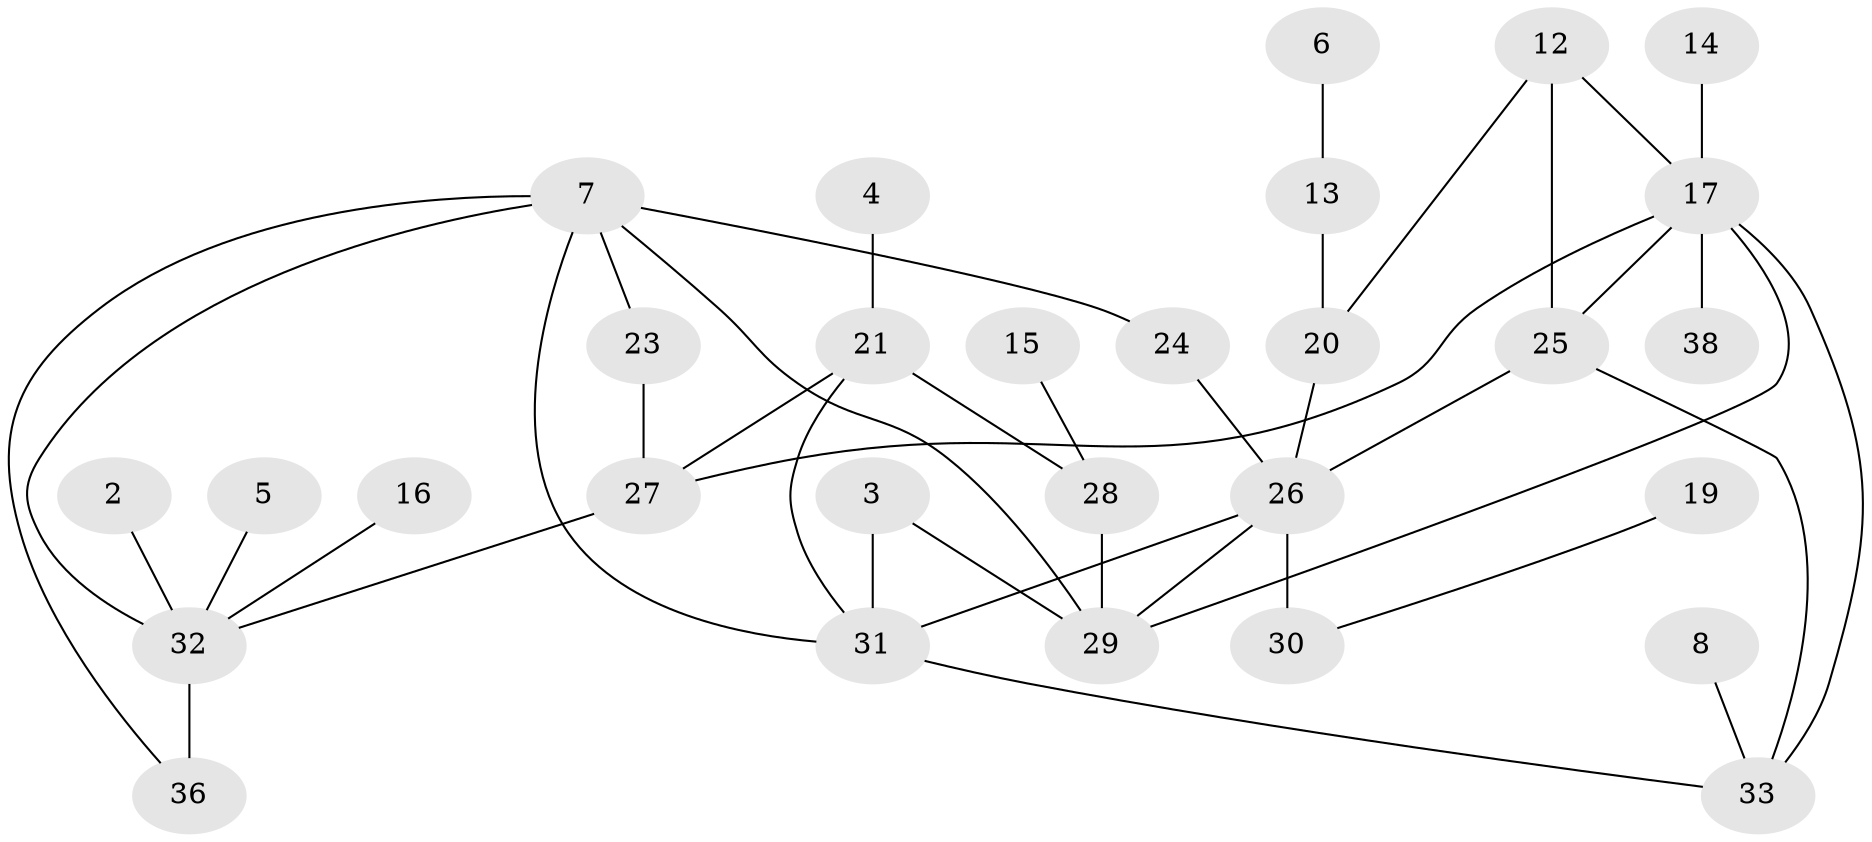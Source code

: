 // original degree distribution, {1: 0.20512820512820512, 0: 0.11538461538461539, 2: 0.3333333333333333, 3: 0.20512820512820512, 4: 0.07692307692307693, 6: 0.038461538461538464, 5: 0.02564102564102564}
// Generated by graph-tools (version 1.1) at 2025/25/03/09/25 03:25:12]
// undirected, 29 vertices, 41 edges
graph export_dot {
graph [start="1"]
  node [color=gray90,style=filled];
  2;
  3;
  4;
  5;
  6;
  7;
  8;
  12;
  13;
  14;
  15;
  16;
  17;
  19;
  20;
  21;
  23;
  24;
  25;
  26;
  27;
  28;
  29;
  30;
  31;
  32;
  33;
  36;
  38;
  2 -- 32 [weight=1.0];
  3 -- 29 [weight=1.0];
  3 -- 31 [weight=1.0];
  4 -- 21 [weight=1.0];
  5 -- 32 [weight=1.0];
  6 -- 13 [weight=1.0];
  7 -- 23 [weight=1.0];
  7 -- 24 [weight=1.0];
  7 -- 29 [weight=1.0];
  7 -- 31 [weight=1.0];
  7 -- 32 [weight=1.0];
  7 -- 36 [weight=1.0];
  8 -- 33 [weight=1.0];
  12 -- 17 [weight=1.0];
  12 -- 20 [weight=1.0];
  12 -- 25 [weight=1.0];
  13 -- 20 [weight=1.0];
  14 -- 17 [weight=1.0];
  15 -- 28 [weight=1.0];
  16 -- 32 [weight=1.0];
  17 -- 25 [weight=1.0];
  17 -- 27 [weight=1.0];
  17 -- 29 [weight=1.0];
  17 -- 33 [weight=1.0];
  17 -- 38 [weight=1.0];
  19 -- 30 [weight=1.0];
  20 -- 26 [weight=1.0];
  21 -- 27 [weight=1.0];
  21 -- 28 [weight=1.0];
  21 -- 31 [weight=1.0];
  23 -- 27 [weight=1.0];
  24 -- 26 [weight=1.0];
  25 -- 26 [weight=1.0];
  25 -- 33 [weight=1.0];
  26 -- 29 [weight=1.0];
  26 -- 30 [weight=2.0];
  26 -- 31 [weight=1.0];
  27 -- 32 [weight=1.0];
  28 -- 29 [weight=1.0];
  31 -- 33 [weight=1.0];
  32 -- 36 [weight=2.0];
}

